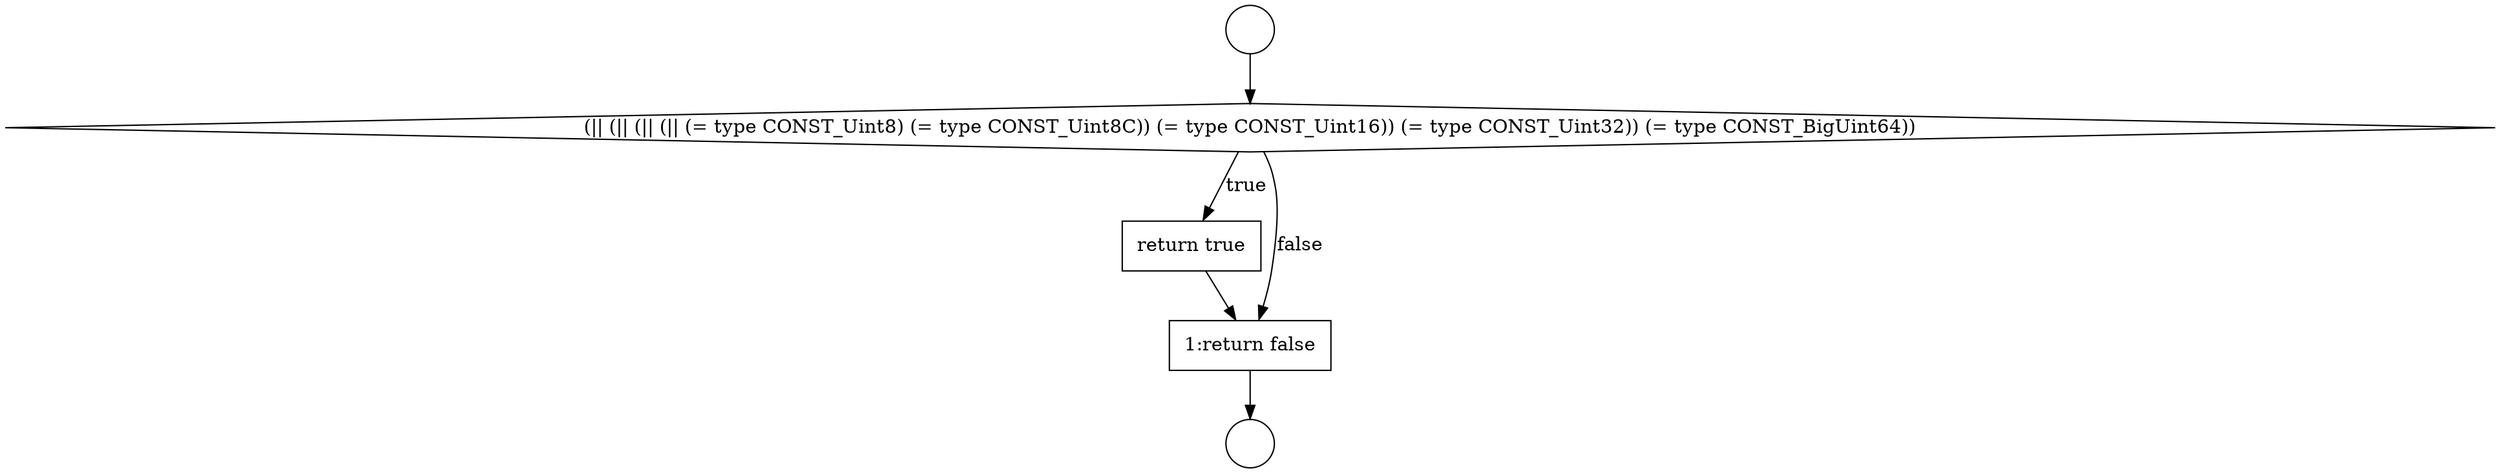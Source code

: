 digraph {
  node17498 [shape=diamond, label=<<font color="black">(|| (|| (|| (|| (= type CONST_Uint8) (= type CONST_Uint8C)) (= type CONST_Uint16)) (= type CONST_Uint32)) (= type CONST_BigUint64))</font>> color="black" fillcolor="white" style=filled]
  node17499 [shape=none, margin=0, label=<<font color="black">
    <table border="0" cellborder="1" cellspacing="0" cellpadding="10">
      <tr><td align="left">return true</td></tr>
    </table>
  </font>> color="black" fillcolor="white" style=filled]
  node17500 [shape=none, margin=0, label=<<font color="black">
    <table border="0" cellborder="1" cellspacing="0" cellpadding="10">
      <tr><td align="left">1:return false</td></tr>
    </table>
  </font>> color="black" fillcolor="white" style=filled]
  node17496 [shape=circle label=" " color="black" fillcolor="white" style=filled]
  node17497 [shape=circle label=" " color="black" fillcolor="white" style=filled]
  node17496 -> node17498 [ color="black"]
  node17498 -> node17499 [label=<<font color="black">true</font>> color="black"]
  node17498 -> node17500 [label=<<font color="black">false</font>> color="black"]
  node17499 -> node17500 [ color="black"]
  node17500 -> node17497 [ color="black"]
}
